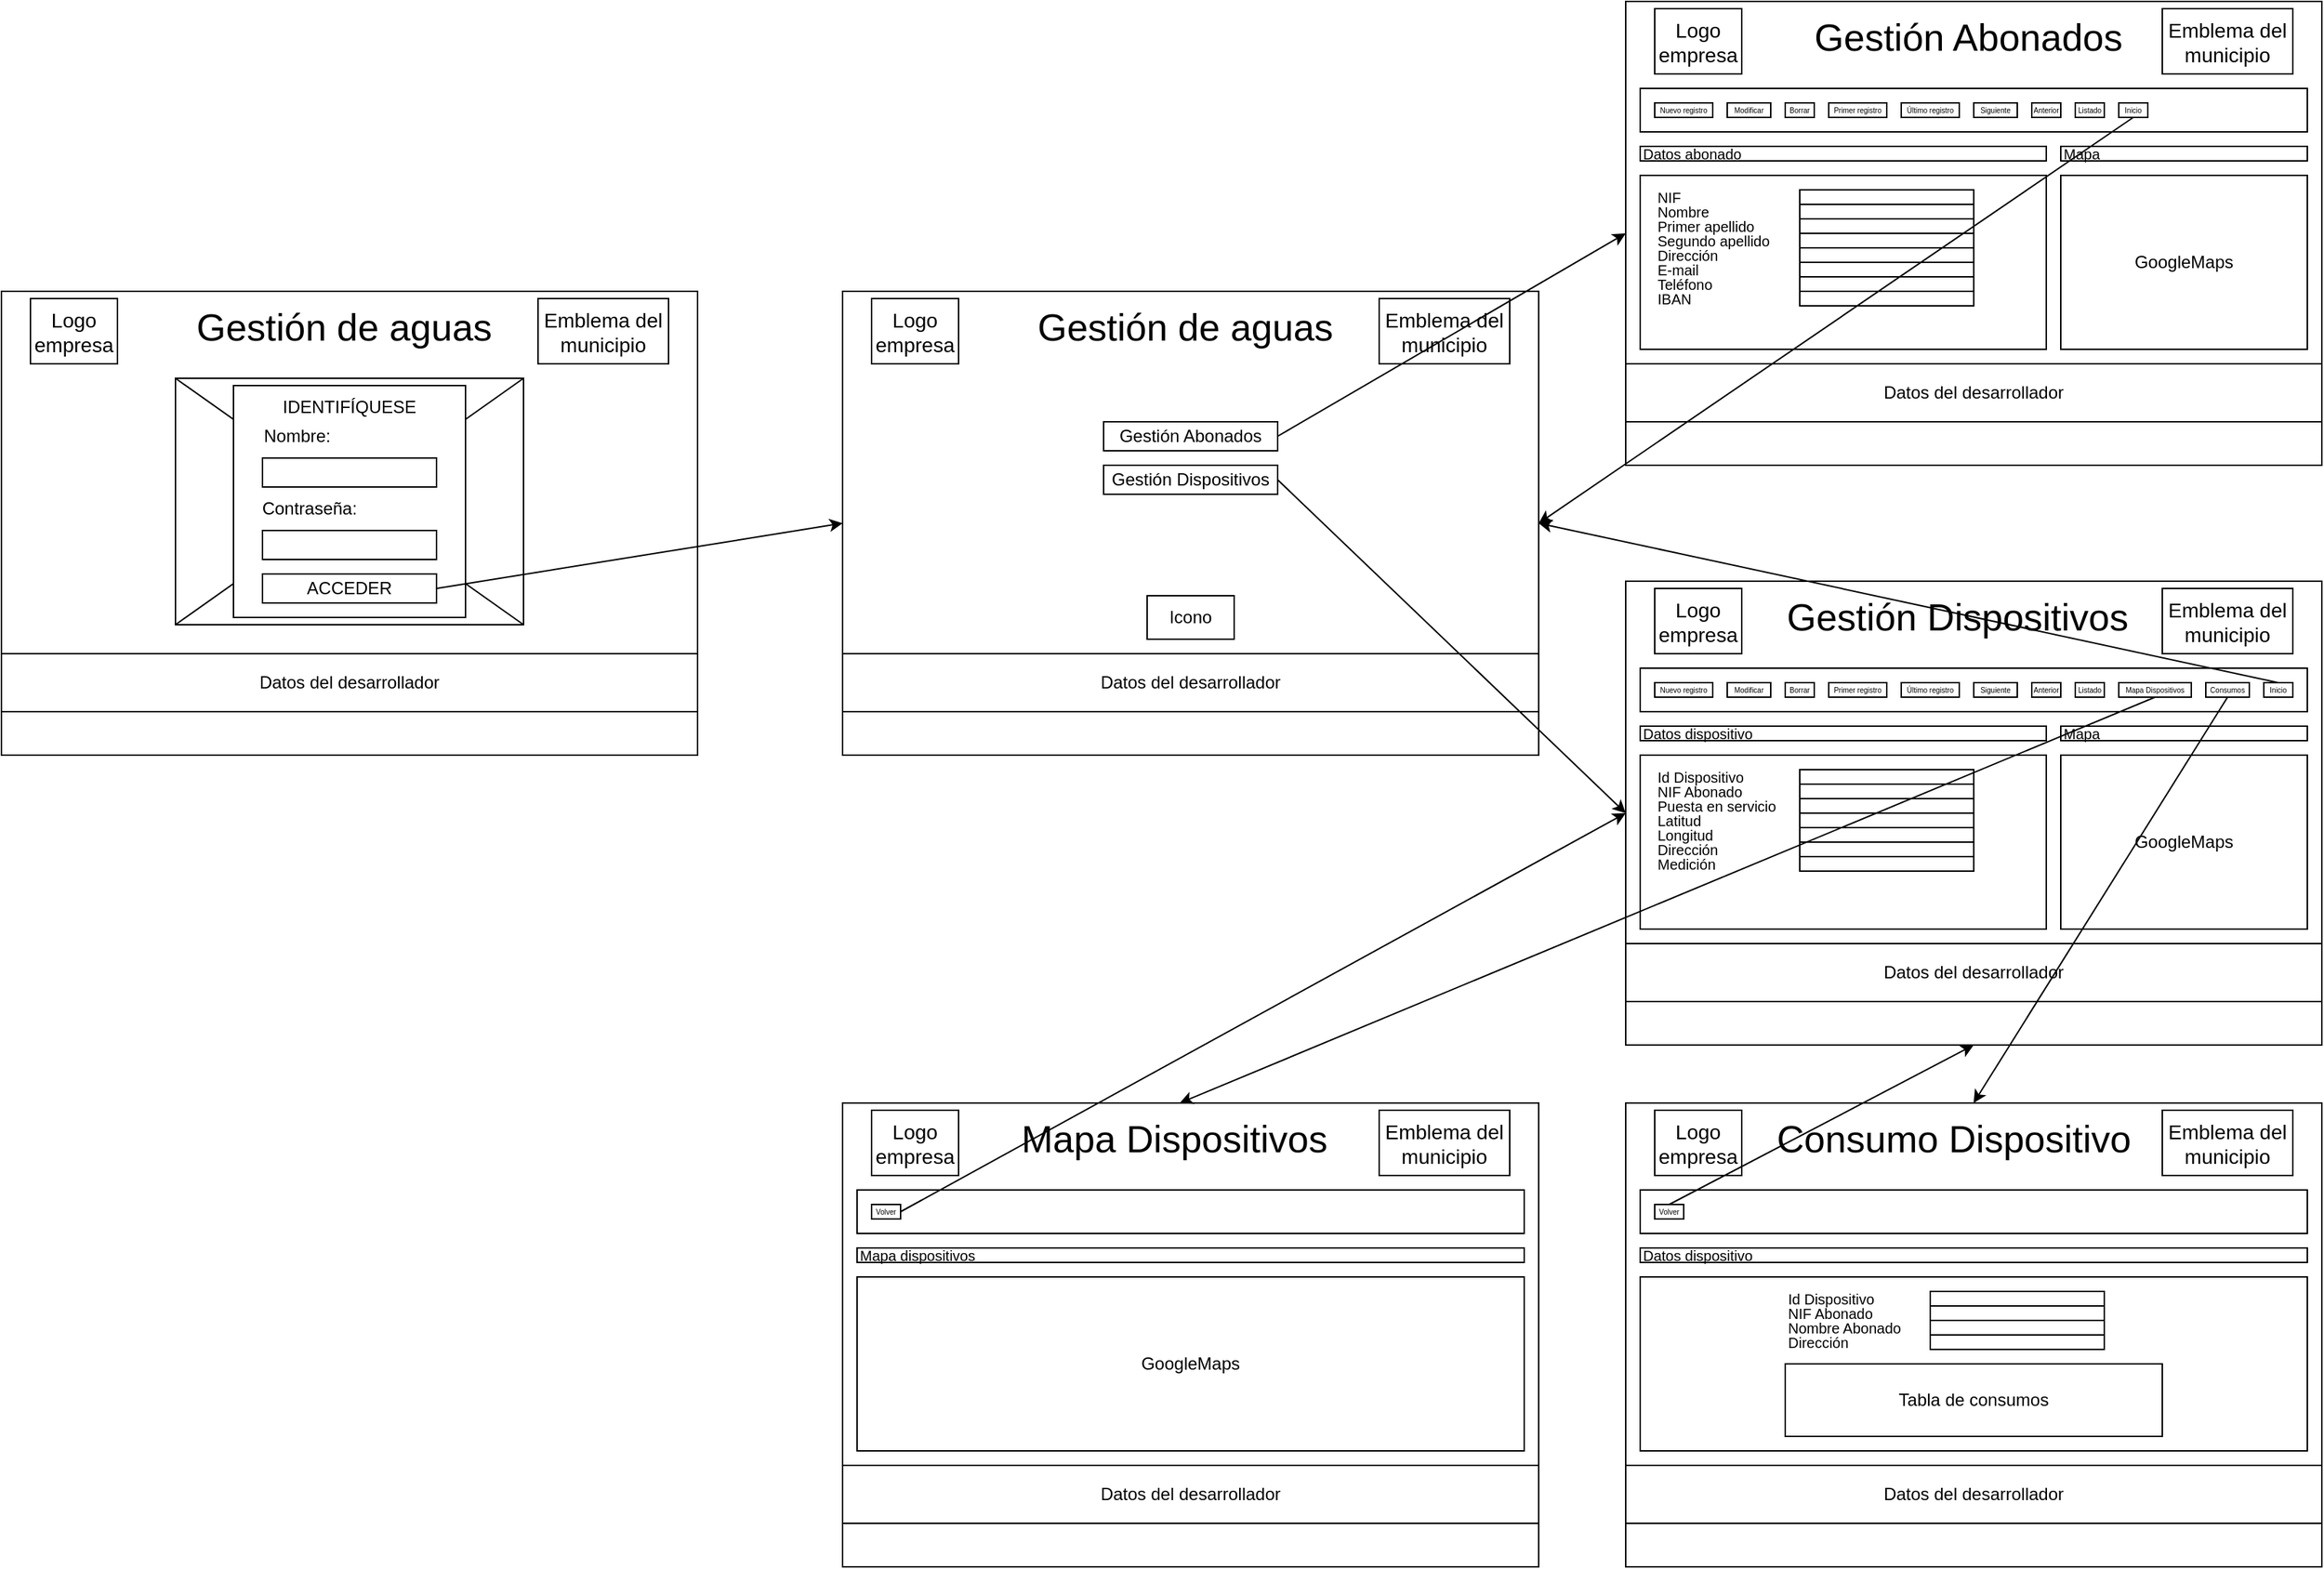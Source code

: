 <mxfile version="20.8.16" type="device"><diagram name="Página-1" id="rJ8cMd8I82lsSkgXD77y"><mxGraphModel dx="1098" dy="1989" grid="1" gridSize="10" guides="1" tooltips="1" connect="1" arrows="1" fold="1" page="1" pageScale="1" pageWidth="827" pageHeight="1169" math="0" shadow="0"><root><mxCell id="0"/><mxCell id="1" parent="0"/><mxCell id="azf_Guk-GcxGOTe3Qz7B-1" value="" style="rounded=0;whiteSpace=wrap;html=1;" vertex="1" parent="1"><mxGeometry x="1160" y="720" width="480" height="320" as="geometry"/></mxCell><mxCell id="azf_Guk-GcxGOTe3Qz7B-2" value="Consumo Dispositivo&amp;nbsp;" style="text;html=1;strokeColor=none;fillColor=none;align=center;verticalAlign=middle;whiteSpace=wrap;rounded=0;fontSize=26;" vertex="1" parent="1"><mxGeometry x="1260" y="720" width="260" height="50" as="geometry"/></mxCell><mxCell id="azf_Guk-GcxGOTe3Qz7B-3" value="Logo&lt;br style=&quot;font-size: 14px;&quot;&gt;empresa" style="rounded=0;whiteSpace=wrap;html=1;fontSize=14;" vertex="1" parent="1"><mxGeometry x="1180" y="725" width="60" height="45" as="geometry"/></mxCell><mxCell id="azf_Guk-GcxGOTe3Qz7B-4" value="Datos del desarrollador" style="rounded=0;whiteSpace=wrap;html=1;fontSize=12;" vertex="1" parent="1"><mxGeometry x="1160" y="970" width="480" height="40" as="geometry"/></mxCell><mxCell id="azf_Guk-GcxGOTe3Qz7B-5" value="" style="rounded=0;whiteSpace=wrap;html=1;" vertex="1" parent="1"><mxGeometry x="1170" y="780" width="460" height="30" as="geometry"/></mxCell><mxCell id="azf_Guk-GcxGOTe3Qz7B-6" value="Emblema del municipio" style="rounded=0;whiteSpace=wrap;html=1;fontSize=14;" vertex="1" parent="1"><mxGeometry x="1530" y="725" width="90" height="45" as="geometry"/></mxCell><mxCell id="azf_Guk-GcxGOTe3Qz7B-7" value="" style="rounded=0;whiteSpace=wrap;html=1;" vertex="1" parent="1"><mxGeometry x="1170" y="840" width="460" height="120" as="geometry"/></mxCell><mxCell id="azf_Guk-GcxGOTe3Qz7B-8" value="Datos dispositivo" style="rounded=0;whiteSpace=wrap;html=1;align=left;fontSize=10;" vertex="1" parent="1"><mxGeometry x="1170" y="820" width="460" height="10" as="geometry"/></mxCell><mxCell id="azf_Guk-GcxGOTe3Qz7B-9" value="&lt;font style=&quot;font-size: 5px;&quot;&gt;Volver&lt;/font&gt;" style="rounded=0;whiteSpace=wrap;html=1;fontSize=7;" vertex="1" parent="1"><mxGeometry x="1180" y="790" width="20" height="10" as="geometry"/></mxCell><mxCell id="azf_Guk-GcxGOTe3Qz7B-10" value="" style="rounded=0;whiteSpace=wrap;html=1;" vertex="1" parent="1"><mxGeometry x="1370" y="850" width="120" height="10" as="geometry"/></mxCell><mxCell id="azf_Guk-GcxGOTe3Qz7B-11" value="" style="rounded=0;whiteSpace=wrap;html=1;" vertex="1" parent="1"><mxGeometry x="1370" y="860" width="120" height="10" as="geometry"/></mxCell><mxCell id="azf_Guk-GcxGOTe3Qz7B-12" value="" style="rounded=0;whiteSpace=wrap;html=1;" vertex="1" parent="1"><mxGeometry x="1370" y="870" width="120" height="10" as="geometry"/></mxCell><mxCell id="azf_Guk-GcxGOTe3Qz7B-13" value="" style="rounded=0;whiteSpace=wrap;html=1;" vertex="1" parent="1"><mxGeometry x="1370" y="880" width="120" height="10" as="geometry"/></mxCell><mxCell id="azf_Guk-GcxGOTe3Qz7B-14" value="Id Dispositivo" style="text;html=1;strokeColor=none;fillColor=none;align=left;verticalAlign=middle;whiteSpace=wrap;rounded=0;fontSize=10;" vertex="1" parent="1"><mxGeometry x="1270" y="850" width="100" height="10" as="geometry"/></mxCell><mxCell id="azf_Guk-GcxGOTe3Qz7B-15" value="NIF Abonado" style="text;html=1;strokeColor=none;fillColor=none;align=left;verticalAlign=middle;whiteSpace=wrap;rounded=0;fontSize=10;" vertex="1" parent="1"><mxGeometry x="1270" y="860" width="100" height="10" as="geometry"/></mxCell><mxCell id="azf_Guk-GcxGOTe3Qz7B-16" value="Nombre Abonado" style="text;html=1;strokeColor=none;fillColor=none;align=left;verticalAlign=middle;whiteSpace=wrap;rounded=0;fontSize=10;" vertex="1" parent="1"><mxGeometry x="1270" y="870" width="90" height="10" as="geometry"/></mxCell><mxCell id="azf_Guk-GcxGOTe3Qz7B-17" value="Dirección" style="text;html=1;strokeColor=none;fillColor=none;align=left;verticalAlign=middle;whiteSpace=wrap;rounded=0;fontSize=10;" vertex="1" parent="1"><mxGeometry x="1270" y="880" width="100" height="10" as="geometry"/></mxCell><mxCell id="azf_Guk-GcxGOTe3Qz7B-18" value="Tabla de consumos" style="rounded=0;whiteSpace=wrap;html=1;" vertex="1" parent="1"><mxGeometry x="1270" y="900" width="260" height="50" as="geometry"/></mxCell><mxCell id="azf_Guk-GcxGOTe3Qz7B-19" value="" style="rounded=0;whiteSpace=wrap;html=1;" vertex="1" parent="1"><mxGeometry x="40" y="160" width="480" height="320" as="geometry"/></mxCell><mxCell id="azf_Guk-GcxGOTe3Qz7B-20" value="" style="rounded=0;whiteSpace=wrap;html=1;" vertex="1" parent="1"><mxGeometry x="160" y="220" width="240" height="170" as="geometry"/></mxCell><mxCell id="azf_Guk-GcxGOTe3Qz7B-21" value="Gestión de aguas&amp;nbsp;" style="text;html=1;strokeColor=none;fillColor=none;align=center;verticalAlign=middle;whiteSpace=wrap;rounded=0;fontSize=26;" vertex="1" parent="1"><mxGeometry x="170" y="160" width="220" height="50" as="geometry"/></mxCell><mxCell id="azf_Guk-GcxGOTe3Qz7B-22" value="Logo&lt;br style=&quot;font-size: 14px;&quot;&gt;empresa" style="rounded=0;whiteSpace=wrap;html=1;fontSize=14;" vertex="1" parent="1"><mxGeometry x="60" y="165" width="60" height="45" as="geometry"/></mxCell><mxCell id="azf_Guk-GcxGOTe3Qz7B-23" value="Datos del desarrollador" style="rounded=0;whiteSpace=wrap;html=1;fontSize=12;" vertex="1" parent="1"><mxGeometry x="40" y="410" width="480" height="40" as="geometry"/></mxCell><mxCell id="azf_Guk-GcxGOTe3Qz7B-24" value="" style="endArrow=none;html=1;rounded=0;fontSize=14;exitX=0;exitY=0;exitDx=0;exitDy=0;entryX=1;entryY=1;entryDx=0;entryDy=0;" edge="1" parent="1" source="azf_Guk-GcxGOTe3Qz7B-20" target="azf_Guk-GcxGOTe3Qz7B-20"><mxGeometry width="50" height="50" relative="1" as="geometry"><mxPoint x="310" y="220" as="sourcePoint"/><mxPoint x="360" y="170" as="targetPoint"/></mxGeometry></mxCell><mxCell id="azf_Guk-GcxGOTe3Qz7B-25" value="" style="endArrow=none;html=1;rounded=0;fontSize=14;exitX=0;exitY=1;exitDx=0;exitDy=0;entryX=1;entryY=0;entryDx=0;entryDy=0;" edge="1" parent="1" source="azf_Guk-GcxGOTe3Qz7B-20" target="azf_Guk-GcxGOTe3Qz7B-20"><mxGeometry width="50" height="50" relative="1" as="geometry"><mxPoint x="310" y="220" as="sourcePoint"/><mxPoint x="360" y="170" as="targetPoint"/></mxGeometry></mxCell><mxCell id="azf_Guk-GcxGOTe3Qz7B-26" value="" style="rounded=0;whiteSpace=wrap;html=1;fontSize=14;" vertex="1" parent="1"><mxGeometry x="200" y="225" width="160" height="160" as="geometry"/></mxCell><mxCell id="azf_Guk-GcxGOTe3Qz7B-27" value="Contraseña:" style="text;html=1;strokeColor=none;fillColor=none;align=center;verticalAlign=middle;whiteSpace=wrap;rounded=0;" vertex="1" parent="1"><mxGeometry x="220" y="295" width="65" height="30" as="geometry"/></mxCell><mxCell id="azf_Guk-GcxGOTe3Qz7B-28" value="" style="rounded=0;whiteSpace=wrap;html=1;" vertex="1" parent="1"><mxGeometry x="220" y="275" width="120" height="20" as="geometry"/></mxCell><mxCell id="azf_Guk-GcxGOTe3Qz7B-29" value="IDENTIFÍQUESE" style="text;html=1;strokeColor=none;fillColor=none;align=center;verticalAlign=middle;whiteSpace=wrap;rounded=0;" vertex="1" parent="1"><mxGeometry x="225" y="225" width="110" height="30" as="geometry"/></mxCell><mxCell id="azf_Guk-GcxGOTe3Qz7B-30" value="Nombre:" style="text;html=1;strokeColor=none;fillColor=none;align=center;verticalAlign=middle;whiteSpace=wrap;rounded=0;" vertex="1" parent="1"><mxGeometry x="214" y="245" width="60" height="30" as="geometry"/></mxCell><mxCell id="azf_Guk-GcxGOTe3Qz7B-31" value="" style="rounded=0;whiteSpace=wrap;html=1;" vertex="1" parent="1"><mxGeometry x="220" y="325" width="120" height="20" as="geometry"/></mxCell><mxCell id="azf_Guk-GcxGOTe3Qz7B-32" value="ACCEDER" style="rounded=0;whiteSpace=wrap;html=1;" vertex="1" parent="1"><mxGeometry x="220" y="355" width="120" height="20" as="geometry"/></mxCell><mxCell id="azf_Guk-GcxGOTe3Qz7B-33" value="Emblema del municipio" style="rounded=0;whiteSpace=wrap;html=1;fontSize=14;" vertex="1" parent="1"><mxGeometry x="410" y="165" width="90" height="45" as="geometry"/></mxCell><mxCell id="azf_Guk-GcxGOTe3Qz7B-34" value="" style="rounded=0;whiteSpace=wrap;html=1;" vertex="1" parent="1"><mxGeometry x="620" y="160" width="480" height="320" as="geometry"/></mxCell><mxCell id="azf_Guk-GcxGOTe3Qz7B-35" value="Gestión de aguas&amp;nbsp;" style="text;html=1;strokeColor=none;fillColor=none;align=center;verticalAlign=middle;whiteSpace=wrap;rounded=0;fontSize=26;" vertex="1" parent="1"><mxGeometry x="750" y="160" width="220" height="50" as="geometry"/></mxCell><mxCell id="azf_Guk-GcxGOTe3Qz7B-36" value="Logo&lt;br style=&quot;font-size: 14px;&quot;&gt;empresa" style="rounded=0;whiteSpace=wrap;html=1;fontSize=14;" vertex="1" parent="1"><mxGeometry x="640" y="165" width="60" height="45" as="geometry"/></mxCell><mxCell id="azf_Guk-GcxGOTe3Qz7B-37" value="Datos del desarrollador" style="rounded=0;whiteSpace=wrap;html=1;fontSize=12;" vertex="1" parent="1"><mxGeometry x="620" y="410" width="480" height="40" as="geometry"/></mxCell><mxCell id="azf_Guk-GcxGOTe3Qz7B-38" value="Gestión Dispositivos" style="rounded=0;whiteSpace=wrap;html=1;" vertex="1" parent="1"><mxGeometry x="800" y="280" width="120" height="20" as="geometry"/></mxCell><mxCell id="azf_Guk-GcxGOTe3Qz7B-39" value="Gestión Abonados" style="rounded=0;whiteSpace=wrap;html=1;" vertex="1" parent="1"><mxGeometry x="800" y="250" width="120" height="20" as="geometry"/></mxCell><mxCell id="azf_Guk-GcxGOTe3Qz7B-40" value="Emblema del municipio" style="rounded=0;whiteSpace=wrap;html=1;fontSize=14;" vertex="1" parent="1"><mxGeometry x="990" y="165" width="90" height="45" as="geometry"/></mxCell><mxCell id="azf_Guk-GcxGOTe3Qz7B-41" value="Icono" style="rounded=0;whiteSpace=wrap;html=1;" vertex="1" parent="1"><mxGeometry x="830" y="370" width="60" height="30" as="geometry"/></mxCell><mxCell id="azf_Guk-GcxGOTe3Qz7B-42" value="" style="endArrow=classic;html=1;rounded=0;exitX=1;exitY=0.5;exitDx=0;exitDy=0;entryX=0;entryY=0.5;entryDx=0;entryDy=0;" edge="1" parent="1" source="azf_Guk-GcxGOTe3Qz7B-32" target="azf_Guk-GcxGOTe3Qz7B-34"><mxGeometry width="50" height="50" relative="1" as="geometry"><mxPoint x="650" y="330" as="sourcePoint"/><mxPoint x="700" y="280" as="targetPoint"/></mxGeometry></mxCell><mxCell id="azf_Guk-GcxGOTe3Qz7B-43" value="" style="rounded=0;whiteSpace=wrap;html=1;" vertex="1" parent="1"><mxGeometry x="1160" y="360" width="480" height="320" as="geometry"/></mxCell><mxCell id="azf_Guk-GcxGOTe3Qz7B-44" value="Gestión Dispositivos&amp;nbsp;" style="text;html=1;strokeColor=none;fillColor=none;align=center;verticalAlign=middle;whiteSpace=wrap;rounded=0;fontSize=26;" vertex="1" parent="1"><mxGeometry x="1270" y="360" width="245" height="50" as="geometry"/></mxCell><mxCell id="azf_Guk-GcxGOTe3Qz7B-45" value="Logo&lt;br style=&quot;font-size: 14px;&quot;&gt;empresa" style="rounded=0;whiteSpace=wrap;html=1;fontSize=14;" vertex="1" parent="1"><mxGeometry x="1180" y="365" width="60" height="45" as="geometry"/></mxCell><mxCell id="azf_Guk-GcxGOTe3Qz7B-46" value="Datos del desarrollador" style="rounded=0;whiteSpace=wrap;html=1;fontSize=12;" vertex="1" parent="1"><mxGeometry x="1160" y="610" width="480" height="40" as="geometry"/></mxCell><mxCell id="azf_Guk-GcxGOTe3Qz7B-47" value="" style="rounded=0;whiteSpace=wrap;html=1;" vertex="1" parent="1"><mxGeometry x="1170" y="480" width="280" height="120" as="geometry"/></mxCell><mxCell id="azf_Guk-GcxGOTe3Qz7B-48" value="" style="rounded=0;whiteSpace=wrap;html=1;" vertex="1" parent="1"><mxGeometry x="1170" y="420" width="460" height="30" as="geometry"/></mxCell><mxCell id="azf_Guk-GcxGOTe3Qz7B-49" value="Emblema del municipio" style="rounded=0;whiteSpace=wrap;html=1;fontSize=14;" vertex="1" parent="1"><mxGeometry x="1530" y="365" width="90" height="45" as="geometry"/></mxCell><mxCell id="azf_Guk-GcxGOTe3Qz7B-50" value="GoogleMaps" style="rounded=0;whiteSpace=wrap;html=1;" vertex="1" parent="1"><mxGeometry x="1460" y="480" width="170" height="120" as="geometry"/></mxCell><mxCell id="azf_Guk-GcxGOTe3Qz7B-51" value="Datos dispositivo" style="rounded=0;whiteSpace=wrap;html=1;align=left;fontSize=10;" vertex="1" parent="1"><mxGeometry x="1170" y="460" width="280" height="10" as="geometry"/></mxCell><mxCell id="azf_Guk-GcxGOTe3Qz7B-52" value="Mapa" style="rounded=0;whiteSpace=wrap;html=1;align=left;fontSize=10;" vertex="1" parent="1"><mxGeometry x="1460" y="460" width="170" height="10" as="geometry"/></mxCell><mxCell id="azf_Guk-GcxGOTe3Qz7B-53" value="" style="rounded=0;whiteSpace=wrap;html=1;" vertex="1" parent="1"><mxGeometry x="1280" y="490" width="120" height="10" as="geometry"/></mxCell><mxCell id="azf_Guk-GcxGOTe3Qz7B-54" value="" style="rounded=0;whiteSpace=wrap;html=1;" vertex="1" parent="1"><mxGeometry x="1280" y="500" width="120" height="10" as="geometry"/></mxCell><mxCell id="azf_Guk-GcxGOTe3Qz7B-55" value="" style="rounded=0;whiteSpace=wrap;html=1;" vertex="1" parent="1"><mxGeometry x="1280" y="510" width="120" height="10" as="geometry"/></mxCell><mxCell id="azf_Guk-GcxGOTe3Qz7B-56" value="" style="rounded=0;whiteSpace=wrap;html=1;" vertex="1" parent="1"><mxGeometry x="1280" y="520" width="120" height="10" as="geometry"/></mxCell><mxCell id="azf_Guk-GcxGOTe3Qz7B-57" value="" style="rounded=0;whiteSpace=wrap;html=1;" vertex="1" parent="1"><mxGeometry x="1280" y="530" width="120" height="10" as="geometry"/></mxCell><mxCell id="azf_Guk-GcxGOTe3Qz7B-58" value="" style="rounded=0;whiteSpace=wrap;html=1;" vertex="1" parent="1"><mxGeometry x="1280" y="540" width="120" height="10" as="geometry"/></mxCell><mxCell id="azf_Guk-GcxGOTe3Qz7B-59" value="" style="rounded=0;whiteSpace=wrap;html=1;" vertex="1" parent="1"><mxGeometry x="1280" y="550" width="120" height="10" as="geometry"/></mxCell><mxCell id="azf_Guk-GcxGOTe3Qz7B-60" value="Id Dispositivo" style="text;html=1;strokeColor=none;fillColor=none;align=left;verticalAlign=middle;whiteSpace=wrap;rounded=0;fontSize=10;" vertex="1" parent="1"><mxGeometry x="1180" y="490" width="100" height="10" as="geometry"/></mxCell><mxCell id="azf_Guk-GcxGOTe3Qz7B-61" value="NIF Abonado" style="text;html=1;strokeColor=none;fillColor=none;align=left;verticalAlign=middle;whiteSpace=wrap;rounded=0;fontSize=10;" vertex="1" parent="1"><mxGeometry x="1180" y="500" width="100" height="10" as="geometry"/></mxCell><mxCell id="azf_Guk-GcxGOTe3Qz7B-62" value="Puesta en servicio" style="text;html=1;strokeColor=none;fillColor=none;align=left;verticalAlign=middle;whiteSpace=wrap;rounded=0;fontSize=10;" vertex="1" parent="1"><mxGeometry x="1180" y="510" width="100" height="10" as="geometry"/></mxCell><mxCell id="azf_Guk-GcxGOTe3Qz7B-63" value="Latitud" style="text;html=1;strokeColor=none;fillColor=none;align=left;verticalAlign=middle;whiteSpace=wrap;rounded=0;fontSize=10;" vertex="1" parent="1"><mxGeometry x="1180" y="520" width="100" height="10" as="geometry"/></mxCell><mxCell id="azf_Guk-GcxGOTe3Qz7B-64" value="Longitud" style="text;html=1;strokeColor=none;fillColor=none;align=left;verticalAlign=middle;whiteSpace=wrap;rounded=0;fontSize=10;" vertex="1" parent="1"><mxGeometry x="1180" y="530" width="100" height="10" as="geometry"/></mxCell><mxCell id="azf_Guk-GcxGOTe3Qz7B-65" value="Dirección" style="text;html=1;strokeColor=none;fillColor=none;align=left;verticalAlign=middle;whiteSpace=wrap;rounded=0;fontSize=10;" vertex="1" parent="1"><mxGeometry x="1180" y="540" width="90" height="10" as="geometry"/></mxCell><mxCell id="azf_Guk-GcxGOTe3Qz7B-66" value="Medición" style="text;html=1;strokeColor=none;fillColor=none;align=left;verticalAlign=middle;whiteSpace=wrap;rounded=0;fontSize=10;" vertex="1" parent="1"><mxGeometry x="1180" y="550" width="100" height="10" as="geometry"/></mxCell><mxCell id="azf_Guk-GcxGOTe3Qz7B-67" value="&lt;font style=&quot;font-size: 5px;&quot;&gt;Nuevo registro&lt;/font&gt;" style="rounded=0;whiteSpace=wrap;html=1;fontSize=7;" vertex="1" parent="1"><mxGeometry x="1180" y="430" width="40" height="10" as="geometry"/></mxCell><mxCell id="azf_Guk-GcxGOTe3Qz7B-68" value="&lt;font style=&quot;font-size: 5px;&quot;&gt;Modificar&lt;/font&gt;" style="rounded=0;whiteSpace=wrap;html=1;fontSize=7;" vertex="1" parent="1"><mxGeometry x="1230" y="430" width="30" height="10" as="geometry"/></mxCell><mxCell id="azf_Guk-GcxGOTe3Qz7B-69" value="&lt;font style=&quot;font-size: 5px;&quot;&gt;Borrar&lt;/font&gt;" style="rounded=0;whiteSpace=wrap;html=1;fontSize=7;" vertex="1" parent="1"><mxGeometry x="1270" y="430" width="20" height="10" as="geometry"/></mxCell><mxCell id="azf_Guk-GcxGOTe3Qz7B-70" value="&lt;font style=&quot;font-size: 5px;&quot;&gt;Primer registro&lt;/font&gt;" style="rounded=0;whiteSpace=wrap;html=1;fontSize=7;" vertex="1" parent="1"><mxGeometry x="1300" y="430" width="40" height="10" as="geometry"/></mxCell><mxCell id="azf_Guk-GcxGOTe3Qz7B-71" value="&lt;font style=&quot;font-size: 5px;&quot;&gt;Primer registro&lt;/font&gt;" style="rounded=0;whiteSpace=wrap;html=1;fontSize=7;" vertex="1" parent="1"><mxGeometry x="1300" y="430" width="40" height="10" as="geometry"/></mxCell><mxCell id="azf_Guk-GcxGOTe3Qz7B-72" value="&lt;font style=&quot;font-size: 5px;&quot;&gt;Último registro&lt;/font&gt;" style="rounded=0;whiteSpace=wrap;html=1;fontSize=7;" vertex="1" parent="1"><mxGeometry x="1350" y="430" width="40" height="10" as="geometry"/></mxCell><mxCell id="azf_Guk-GcxGOTe3Qz7B-73" value="&lt;font style=&quot;font-size: 5px;&quot;&gt;Siguiente&lt;/font&gt;" style="rounded=0;whiteSpace=wrap;html=1;fontSize=7;" vertex="1" parent="1"><mxGeometry x="1400" y="430" width="30" height="10" as="geometry"/></mxCell><mxCell id="azf_Guk-GcxGOTe3Qz7B-74" value="&lt;font style=&quot;font-size: 5px;&quot;&gt;Anterior&lt;/font&gt;" style="rounded=0;whiteSpace=wrap;html=1;fontSize=7;" vertex="1" parent="1"><mxGeometry x="1440" y="430" width="20" height="10" as="geometry"/></mxCell><mxCell id="azf_Guk-GcxGOTe3Qz7B-75" value="&lt;font style=&quot;font-size: 5px;&quot;&gt;Listado&lt;/font&gt;" style="rounded=0;whiteSpace=wrap;html=1;fontSize=7;" vertex="1" parent="1"><mxGeometry x="1470" y="430" width="20" height="10" as="geometry"/></mxCell><mxCell id="azf_Guk-GcxGOTe3Qz7B-76" value="&lt;font style=&quot;font-size: 5px;&quot;&gt;Inicio&lt;/font&gt;" style="rounded=0;whiteSpace=wrap;html=1;fontSize=7;" vertex="1" parent="1"><mxGeometry x="1600" y="430" width="20" height="10" as="geometry"/></mxCell><mxCell id="azf_Guk-GcxGOTe3Qz7B-77" value="&lt;font style=&quot;font-size: 5px;&quot;&gt;Mapa Dispositivos&lt;/font&gt;" style="rounded=0;whiteSpace=wrap;html=1;fontSize=7;" vertex="1" parent="1"><mxGeometry x="1500" y="430" width="50" height="10" as="geometry"/></mxCell><mxCell id="azf_Guk-GcxGOTe3Qz7B-78" value="&lt;font style=&quot;font-size: 5px;&quot;&gt;Consumos&lt;/font&gt;" style="rounded=0;whiteSpace=wrap;html=1;fontSize=7;" vertex="1" parent="1"><mxGeometry x="1560" y="430" width="30" height="10" as="geometry"/></mxCell><mxCell id="azf_Guk-GcxGOTe3Qz7B-79" value="" style="endArrow=classic;html=1;rounded=0;entryX=0;entryY=0.5;entryDx=0;entryDy=0;exitX=1;exitY=0.5;exitDx=0;exitDy=0;" edge="1" parent="1" source="azf_Guk-GcxGOTe3Qz7B-38" target="azf_Guk-GcxGOTe3Qz7B-43"><mxGeometry width="50" height="50" relative="1" as="geometry"><mxPoint x="970" y="530" as="sourcePoint"/><mxPoint x="1020" y="480" as="targetPoint"/></mxGeometry></mxCell><mxCell id="azf_Guk-GcxGOTe3Qz7B-80" value="" style="endArrow=classic;html=1;rounded=0;exitX=0.5;exitY=1;exitDx=0;exitDy=0;entryX=0.538;entryY=0;entryDx=0;entryDy=0;entryPerimeter=0;" edge="1" parent="1" source="azf_Guk-GcxGOTe3Qz7B-78" target="azf_Guk-GcxGOTe3Qz7B-2"><mxGeometry width="50" height="50" relative="1" as="geometry"><mxPoint x="1340" y="430" as="sourcePoint"/><mxPoint x="1390" y="380" as="targetPoint"/></mxGeometry></mxCell><mxCell id="azf_Guk-GcxGOTe3Qz7B-81" value="" style="endArrow=classic;html=1;rounded=0;exitX=0.5;exitY=0;exitDx=0;exitDy=0;entryX=0.5;entryY=1;entryDx=0;entryDy=0;" edge="1" parent="1" source="azf_Guk-GcxGOTe3Qz7B-9" target="azf_Guk-GcxGOTe3Qz7B-43"><mxGeometry width="50" height="50" relative="1" as="geometry"><mxPoint x="1230" y="740" as="sourcePoint"/><mxPoint x="1280" y="690" as="targetPoint"/></mxGeometry></mxCell><mxCell id="azf_Guk-GcxGOTe3Qz7B-82" value="" style="rounded=0;whiteSpace=wrap;html=1;" vertex="1" parent="1"><mxGeometry x="1160" y="-40" width="480" height="320" as="geometry"/></mxCell><mxCell id="azf_Guk-GcxGOTe3Qz7B-83" value="Gestión Abonados&amp;nbsp;" style="text;html=1;strokeColor=none;fillColor=none;align=center;verticalAlign=middle;whiteSpace=wrap;rounded=0;fontSize=26;" vertex="1" parent="1"><mxGeometry x="1285" y="-40" width="230" height="50" as="geometry"/></mxCell><mxCell id="azf_Guk-GcxGOTe3Qz7B-84" value="Logo&lt;br style=&quot;font-size: 14px;&quot;&gt;empresa" style="rounded=0;whiteSpace=wrap;html=1;fontSize=14;" vertex="1" parent="1"><mxGeometry x="1180" y="-35" width="60" height="45" as="geometry"/></mxCell><mxCell id="azf_Guk-GcxGOTe3Qz7B-85" value="Datos del desarrollador" style="rounded=0;whiteSpace=wrap;html=1;fontSize=12;" vertex="1" parent="1"><mxGeometry x="1160" y="210" width="480" height="40" as="geometry"/></mxCell><mxCell id="azf_Guk-GcxGOTe3Qz7B-86" value="" style="rounded=0;whiteSpace=wrap;html=1;" vertex="1" parent="1"><mxGeometry x="1170" y="80" width="280" height="120" as="geometry"/></mxCell><mxCell id="azf_Guk-GcxGOTe3Qz7B-87" value="" style="rounded=0;whiteSpace=wrap;html=1;" vertex="1" parent="1"><mxGeometry x="1170" y="20" width="460" height="30" as="geometry"/></mxCell><mxCell id="azf_Guk-GcxGOTe3Qz7B-88" value="Emblema del municipio" style="rounded=0;whiteSpace=wrap;html=1;fontSize=14;" vertex="1" parent="1"><mxGeometry x="1530" y="-35" width="90" height="45" as="geometry"/></mxCell><mxCell id="azf_Guk-GcxGOTe3Qz7B-89" value="GoogleMaps" style="rounded=0;whiteSpace=wrap;html=1;" vertex="1" parent="1"><mxGeometry x="1460" y="80" width="170" height="120" as="geometry"/></mxCell><mxCell id="azf_Guk-GcxGOTe3Qz7B-90" value="Datos abonado" style="rounded=0;whiteSpace=wrap;html=1;align=left;fontSize=10;" vertex="1" parent="1"><mxGeometry x="1170" y="60" width="280" height="10" as="geometry"/></mxCell><mxCell id="azf_Guk-GcxGOTe3Qz7B-91" value="Mapa" style="rounded=0;whiteSpace=wrap;html=1;align=left;fontSize=10;" vertex="1" parent="1"><mxGeometry x="1460" y="60" width="170" height="10" as="geometry"/></mxCell><mxCell id="azf_Guk-GcxGOTe3Qz7B-92" value="" style="rounded=0;whiteSpace=wrap;html=1;" vertex="1" parent="1"><mxGeometry x="1280" y="90" width="120" height="10" as="geometry"/></mxCell><mxCell id="azf_Guk-GcxGOTe3Qz7B-93" value="" style="rounded=0;whiteSpace=wrap;html=1;" vertex="1" parent="1"><mxGeometry x="1280" y="100" width="120" height="10" as="geometry"/></mxCell><mxCell id="azf_Guk-GcxGOTe3Qz7B-94" value="" style="rounded=0;whiteSpace=wrap;html=1;" vertex="1" parent="1"><mxGeometry x="1280" y="110" width="120" height="10" as="geometry"/></mxCell><mxCell id="azf_Guk-GcxGOTe3Qz7B-95" value="" style="rounded=0;whiteSpace=wrap;html=1;" vertex="1" parent="1"><mxGeometry x="1280" y="120" width="120" height="10" as="geometry"/></mxCell><mxCell id="azf_Guk-GcxGOTe3Qz7B-96" value="" style="rounded=0;whiteSpace=wrap;html=1;" vertex="1" parent="1"><mxGeometry x="1280" y="130" width="120" height="10" as="geometry"/></mxCell><mxCell id="azf_Guk-GcxGOTe3Qz7B-97" value="" style="rounded=0;whiteSpace=wrap;html=1;" vertex="1" parent="1"><mxGeometry x="1280" y="140" width="120" height="10" as="geometry"/></mxCell><mxCell id="azf_Guk-GcxGOTe3Qz7B-98" value="" style="rounded=0;whiteSpace=wrap;html=1;" vertex="1" parent="1"><mxGeometry x="1280" y="150" width="120" height="10" as="geometry"/></mxCell><mxCell id="azf_Guk-GcxGOTe3Qz7B-99" value="" style="rounded=0;whiteSpace=wrap;html=1;" vertex="1" parent="1"><mxGeometry x="1280" y="160" width="120" height="10" as="geometry"/></mxCell><mxCell id="azf_Guk-GcxGOTe3Qz7B-100" value="NIF" style="text;html=1;strokeColor=none;fillColor=none;align=left;verticalAlign=middle;whiteSpace=wrap;rounded=0;fontSize=10;" vertex="1" parent="1"><mxGeometry x="1180" y="90" width="60" height="10" as="geometry"/></mxCell><mxCell id="azf_Guk-GcxGOTe3Qz7B-101" value="Nombre" style="text;html=1;strokeColor=none;fillColor=none;align=left;verticalAlign=middle;whiteSpace=wrap;rounded=0;fontSize=10;" vertex="1" parent="1"><mxGeometry x="1180" y="100" width="60" height="10" as="geometry"/></mxCell><mxCell id="azf_Guk-GcxGOTe3Qz7B-102" value="Primer apellido" style="text;html=1;strokeColor=none;fillColor=none;align=left;verticalAlign=middle;whiteSpace=wrap;rounded=0;fontSize=10;" vertex="1" parent="1"><mxGeometry x="1180" y="110" width="90" height="10" as="geometry"/></mxCell><mxCell id="azf_Guk-GcxGOTe3Qz7B-103" value="Segundo apellido" style="text;html=1;strokeColor=none;fillColor=none;align=left;verticalAlign=middle;whiteSpace=wrap;rounded=0;fontSize=10;" vertex="1" parent="1"><mxGeometry x="1180" y="120" width="110" height="10" as="geometry"/></mxCell><mxCell id="azf_Guk-GcxGOTe3Qz7B-104" value="Dirección" style="text;html=1;strokeColor=none;fillColor=none;align=left;verticalAlign=middle;whiteSpace=wrap;rounded=0;fontSize=10;" vertex="1" parent="1"><mxGeometry x="1180" y="130" width="60" height="10" as="geometry"/></mxCell><mxCell id="azf_Guk-GcxGOTe3Qz7B-105" value="E-mail" style="text;html=1;strokeColor=none;fillColor=none;align=left;verticalAlign=middle;whiteSpace=wrap;rounded=0;fontSize=10;" vertex="1" parent="1"><mxGeometry x="1180" y="140" width="60" height="10" as="geometry"/></mxCell><mxCell id="azf_Guk-GcxGOTe3Qz7B-106" value="Teléfono" style="text;html=1;strokeColor=none;fillColor=none;align=left;verticalAlign=middle;whiteSpace=wrap;rounded=0;fontSize=10;" vertex="1" parent="1"><mxGeometry x="1180" y="150" width="60" height="10" as="geometry"/></mxCell><mxCell id="azf_Guk-GcxGOTe3Qz7B-107" value="IBAN" style="text;html=1;strokeColor=none;fillColor=none;align=left;verticalAlign=middle;whiteSpace=wrap;rounded=0;fontSize=10;" vertex="1" parent="1"><mxGeometry x="1180" y="160" width="60" height="10" as="geometry"/></mxCell><mxCell id="azf_Guk-GcxGOTe3Qz7B-108" value="&lt;font style=&quot;font-size: 5px;&quot;&gt;Nuevo registro&lt;/font&gt;" style="rounded=0;whiteSpace=wrap;html=1;fontSize=7;" vertex="1" parent="1"><mxGeometry x="1180" y="30" width="40" height="10" as="geometry"/></mxCell><mxCell id="azf_Guk-GcxGOTe3Qz7B-109" value="&lt;font style=&quot;font-size: 5px;&quot;&gt;Modificar&lt;/font&gt;" style="rounded=0;whiteSpace=wrap;html=1;fontSize=7;" vertex="1" parent="1"><mxGeometry x="1230" y="30" width="30" height="10" as="geometry"/></mxCell><mxCell id="azf_Guk-GcxGOTe3Qz7B-110" value="&lt;font style=&quot;font-size: 5px;&quot;&gt;Borrar&lt;/font&gt;" style="rounded=0;whiteSpace=wrap;html=1;fontSize=7;" vertex="1" parent="1"><mxGeometry x="1270" y="30" width="20" height="10" as="geometry"/></mxCell><mxCell id="azf_Guk-GcxGOTe3Qz7B-111" value="&lt;font style=&quot;font-size: 5px;&quot;&gt;Primer registro&lt;/font&gt;" style="rounded=0;whiteSpace=wrap;html=1;fontSize=7;" vertex="1" parent="1"><mxGeometry x="1300" y="30" width="40" height="10" as="geometry"/></mxCell><mxCell id="azf_Guk-GcxGOTe3Qz7B-112" value="&lt;font style=&quot;font-size: 5px;&quot;&gt;Primer registro&lt;/font&gt;" style="rounded=0;whiteSpace=wrap;html=1;fontSize=7;" vertex="1" parent="1"><mxGeometry x="1300" y="30" width="40" height="10" as="geometry"/></mxCell><mxCell id="azf_Guk-GcxGOTe3Qz7B-113" value="&lt;font style=&quot;font-size: 5px;&quot;&gt;Último registro&lt;/font&gt;" style="rounded=0;whiteSpace=wrap;html=1;fontSize=7;" vertex="1" parent="1"><mxGeometry x="1350" y="30" width="40" height="10" as="geometry"/></mxCell><mxCell id="azf_Guk-GcxGOTe3Qz7B-114" value="&lt;font style=&quot;font-size: 5px;&quot;&gt;Siguiente&lt;/font&gt;" style="rounded=0;whiteSpace=wrap;html=1;fontSize=7;" vertex="1" parent="1"><mxGeometry x="1400" y="30" width="30" height="10" as="geometry"/></mxCell><mxCell id="azf_Guk-GcxGOTe3Qz7B-115" value="&lt;font style=&quot;font-size: 5px;&quot;&gt;Anterior&lt;/font&gt;" style="rounded=0;whiteSpace=wrap;html=1;fontSize=7;" vertex="1" parent="1"><mxGeometry x="1440" y="30" width="20" height="10" as="geometry"/></mxCell><mxCell id="azf_Guk-GcxGOTe3Qz7B-116" value="&lt;font style=&quot;font-size: 5px;&quot;&gt;Listado&lt;/font&gt;" style="rounded=0;whiteSpace=wrap;html=1;fontSize=7;" vertex="1" parent="1"><mxGeometry x="1470" y="30" width="20" height="10" as="geometry"/></mxCell><mxCell id="azf_Guk-GcxGOTe3Qz7B-117" value="&lt;font style=&quot;font-size: 5px;&quot;&gt;Inicio&lt;/font&gt;" style="rounded=0;whiteSpace=wrap;html=1;fontSize=7;" vertex="1" parent="1"><mxGeometry x="1500" y="30" width="20" height="10" as="geometry"/></mxCell><mxCell id="azf_Guk-GcxGOTe3Qz7B-118" value="" style="endArrow=classic;html=1;rounded=0;exitX=0.5;exitY=1;exitDx=0;exitDy=0;entryX=1;entryY=0.5;entryDx=0;entryDy=0;" edge="1" parent="1" source="azf_Guk-GcxGOTe3Qz7B-117" target="azf_Guk-GcxGOTe3Qz7B-34"><mxGeometry width="50" height="50" relative="1" as="geometry"><mxPoint x="1310" y="230" as="sourcePoint"/><mxPoint x="1360" y="180" as="targetPoint"/></mxGeometry></mxCell><mxCell id="azf_Guk-GcxGOTe3Qz7B-119" value="" style="endArrow=classic;html=1;rounded=0;exitX=0.5;exitY=0;exitDx=0;exitDy=0;entryX=1;entryY=0.5;entryDx=0;entryDy=0;" edge="1" parent="1" source="azf_Guk-GcxGOTe3Qz7B-76" target="azf_Guk-GcxGOTe3Qz7B-34"><mxGeometry width="50" height="50" relative="1" as="geometry"><mxPoint x="1310" y="500" as="sourcePoint"/><mxPoint x="1360" y="450" as="targetPoint"/></mxGeometry></mxCell><mxCell id="azf_Guk-GcxGOTe3Qz7B-120" value="" style="rounded=0;whiteSpace=wrap;html=1;" vertex="1" parent="1"><mxGeometry x="620" y="720" width="480" height="320" as="geometry"/></mxCell><mxCell id="azf_Guk-GcxGOTe3Qz7B-121" value="Mapa Dispositivos&amp;nbsp;" style="text;html=1;strokeColor=none;fillColor=none;align=center;verticalAlign=middle;whiteSpace=wrap;rounded=0;fontSize=26;" vertex="1" parent="1"><mxGeometry x="730" y="720" width="245" height="50" as="geometry"/></mxCell><mxCell id="azf_Guk-GcxGOTe3Qz7B-122" value="Logo&lt;br style=&quot;font-size: 14px;&quot;&gt;empresa" style="rounded=0;whiteSpace=wrap;html=1;fontSize=14;" vertex="1" parent="1"><mxGeometry x="640" y="725" width="60" height="45" as="geometry"/></mxCell><mxCell id="azf_Guk-GcxGOTe3Qz7B-123" value="Datos del desarrollador" style="rounded=0;whiteSpace=wrap;html=1;fontSize=12;" vertex="1" parent="1"><mxGeometry x="620" y="970" width="480" height="40" as="geometry"/></mxCell><mxCell id="azf_Guk-GcxGOTe3Qz7B-124" value="" style="rounded=0;whiteSpace=wrap;html=1;" vertex="1" parent="1"><mxGeometry x="630" y="780" width="460" height="30" as="geometry"/></mxCell><mxCell id="azf_Guk-GcxGOTe3Qz7B-125" value="Emblema del municipio" style="rounded=0;whiteSpace=wrap;html=1;fontSize=14;" vertex="1" parent="1"><mxGeometry x="990" y="725" width="90" height="45" as="geometry"/></mxCell><mxCell id="azf_Guk-GcxGOTe3Qz7B-126" value="GoogleMaps" style="rounded=0;whiteSpace=wrap;html=1;" vertex="1" parent="1"><mxGeometry x="630" y="840" width="460" height="120" as="geometry"/></mxCell><mxCell id="azf_Guk-GcxGOTe3Qz7B-127" value="Mapa dispositivos" style="rounded=0;whiteSpace=wrap;html=1;align=left;fontSize=10;" vertex="1" parent="1"><mxGeometry x="630" y="820" width="460" height="10" as="geometry"/></mxCell><mxCell id="azf_Guk-GcxGOTe3Qz7B-128" value="&lt;font style=&quot;font-size: 5px;&quot;&gt;Volver&lt;/font&gt;" style="rounded=0;whiteSpace=wrap;html=1;fontSize=7;" vertex="1" parent="1"><mxGeometry x="640" y="790" width="20" height="10" as="geometry"/></mxCell><mxCell id="azf_Guk-GcxGOTe3Qz7B-129" value="" style="endArrow=classic;html=1;rounded=0;entryX=0;entryY=0.5;entryDx=0;entryDy=0;exitX=1;exitY=0.5;exitDx=0;exitDy=0;" edge="1" parent="1" source="azf_Guk-GcxGOTe3Qz7B-128" target="azf_Guk-GcxGOTe3Qz7B-43"><mxGeometry width="50" height="50" relative="1" as="geometry"><mxPoint x="840" y="750" as="sourcePoint"/><mxPoint x="890" y="700" as="targetPoint"/></mxGeometry></mxCell><mxCell id="azf_Guk-GcxGOTe3Qz7B-130" value="" style="endArrow=classic;html=1;rounded=0;exitX=0.5;exitY=1;exitDx=0;exitDy=0;entryX=0.5;entryY=0;entryDx=0;entryDy=0;" edge="1" parent="1" source="azf_Guk-GcxGOTe3Qz7B-77" target="azf_Guk-GcxGOTe3Qz7B-121"><mxGeometry width="50" height="50" relative="1" as="geometry"><mxPoint x="1040" y="560" as="sourcePoint"/><mxPoint x="1090" y="510" as="targetPoint"/></mxGeometry></mxCell><mxCell id="azf_Guk-GcxGOTe3Qz7B-131" value="" style="endArrow=classic;html=1;rounded=0;exitX=1;exitY=0.5;exitDx=0;exitDy=0;entryX=0;entryY=0.5;entryDx=0;entryDy=0;" edge="1" parent="1" source="azf_Guk-GcxGOTe3Qz7B-39" target="azf_Guk-GcxGOTe3Qz7B-82"><mxGeometry width="50" height="50" relative="1" as="geometry"><mxPoint x="810" y="530" as="sourcePoint"/><mxPoint x="860" y="480" as="targetPoint"/></mxGeometry></mxCell></root></mxGraphModel></diagram></mxfile>